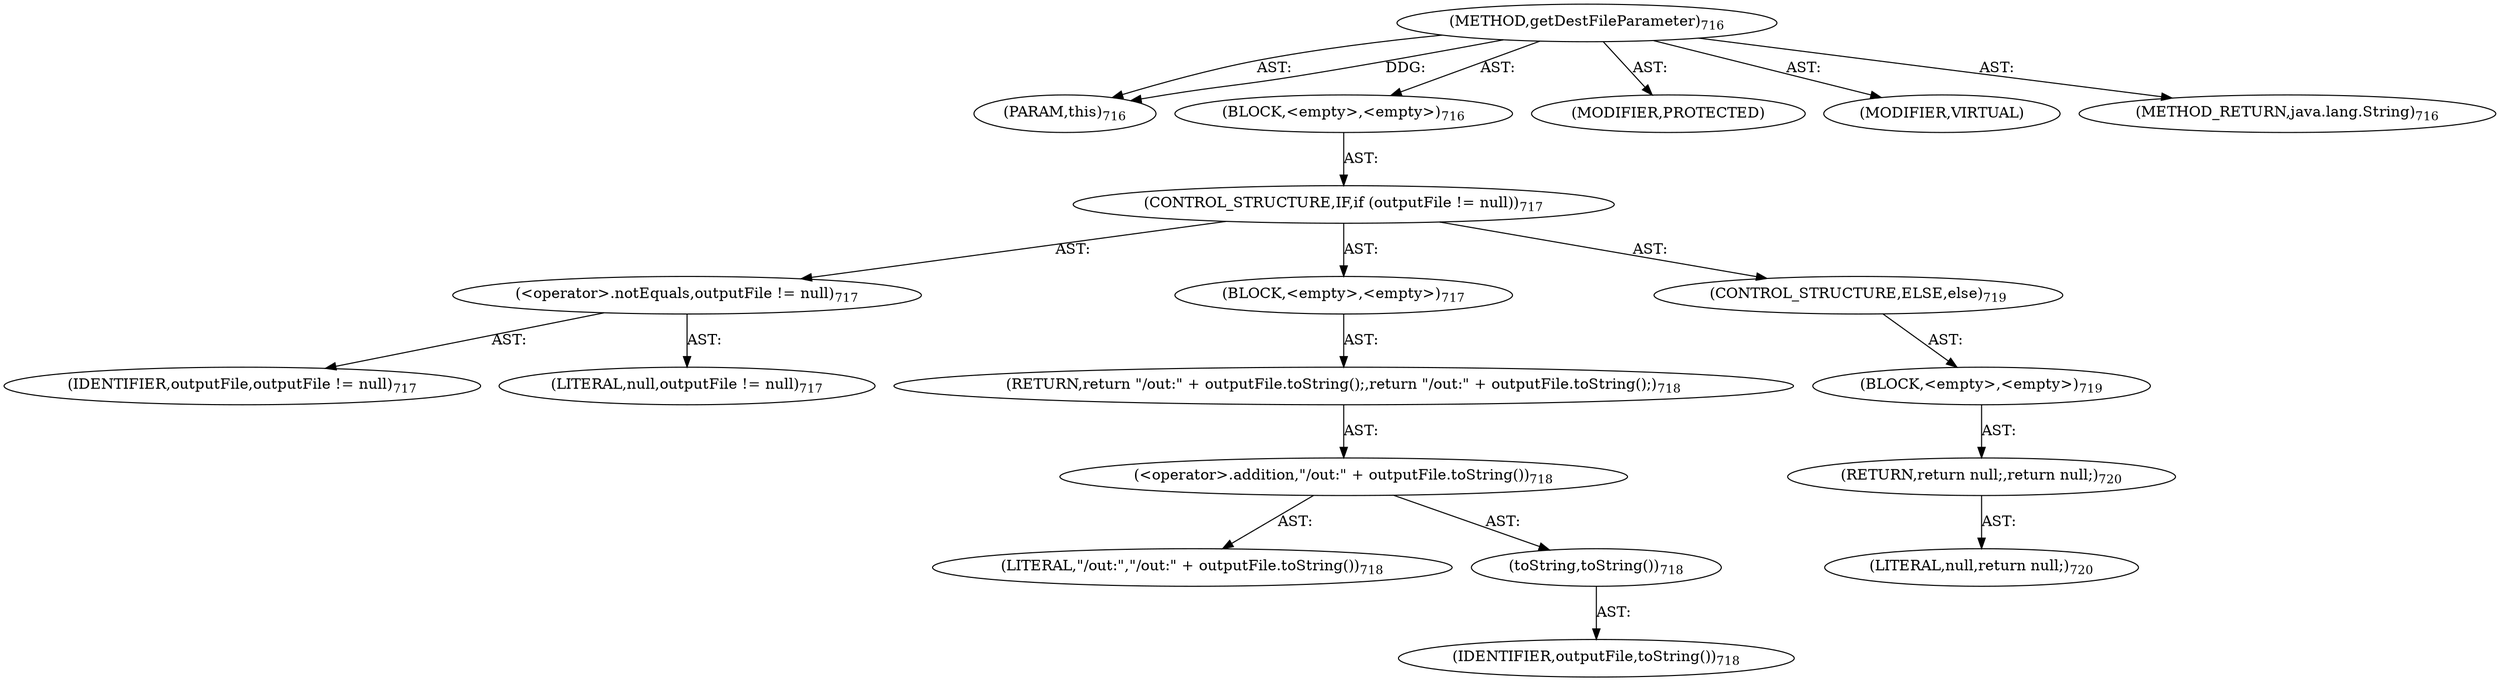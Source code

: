 digraph "getDestFileParameter" {  
"111669149737" [label = <(METHOD,getDestFileParameter)<SUB>716</SUB>> ]
"115964117059" [label = <(PARAM,this)<SUB>716</SUB>> ]
"25769803843" [label = <(BLOCK,&lt;empty&gt;,&lt;empty&gt;)<SUB>716</SUB>> ]
"47244640280" [label = <(CONTROL_STRUCTURE,IF,if (outputFile != null))<SUB>717</SUB>> ]
"30064771272" [label = <(&lt;operator&gt;.notEquals,outputFile != null)<SUB>717</SUB>> ]
"68719476903" [label = <(IDENTIFIER,outputFile,outputFile != null)<SUB>717</SUB>> ]
"90194313278" [label = <(LITERAL,null,outputFile != null)<SUB>717</SUB>> ]
"25769803844" [label = <(BLOCK,&lt;empty&gt;,&lt;empty&gt;)<SUB>717</SUB>> ]
"146028888096" [label = <(RETURN,return &quot;/out:&quot; + outputFile.toString();,return &quot;/out:&quot; + outputFile.toString();)<SUB>718</SUB>> ]
"30064771273" [label = <(&lt;operator&gt;.addition,&quot;/out:&quot; + outputFile.toString())<SUB>718</SUB>> ]
"90194313279" [label = <(LITERAL,&quot;/out:&quot;,&quot;/out:&quot; + outputFile.toString())<SUB>718</SUB>> ]
"30064771274" [label = <(toString,toString())<SUB>718</SUB>> ]
"68719476904" [label = <(IDENTIFIER,outputFile,toString())<SUB>718</SUB>> ]
"47244640281" [label = <(CONTROL_STRUCTURE,ELSE,else)<SUB>719</SUB>> ]
"25769803845" [label = <(BLOCK,&lt;empty&gt;,&lt;empty&gt;)<SUB>719</SUB>> ]
"146028888097" [label = <(RETURN,return null;,return null;)<SUB>720</SUB>> ]
"90194313280" [label = <(LITERAL,null,return null;)<SUB>720</SUB>> ]
"133143986281" [label = <(MODIFIER,PROTECTED)> ]
"133143986282" [label = <(MODIFIER,VIRTUAL)> ]
"128849018921" [label = <(METHOD_RETURN,java.lang.String)<SUB>716</SUB>> ]
  "111669149737" -> "115964117059"  [ label = "AST: "] 
  "111669149737" -> "25769803843"  [ label = "AST: "] 
  "111669149737" -> "133143986281"  [ label = "AST: "] 
  "111669149737" -> "133143986282"  [ label = "AST: "] 
  "111669149737" -> "128849018921"  [ label = "AST: "] 
  "25769803843" -> "47244640280"  [ label = "AST: "] 
  "47244640280" -> "30064771272"  [ label = "AST: "] 
  "47244640280" -> "25769803844"  [ label = "AST: "] 
  "47244640280" -> "47244640281"  [ label = "AST: "] 
  "30064771272" -> "68719476903"  [ label = "AST: "] 
  "30064771272" -> "90194313278"  [ label = "AST: "] 
  "25769803844" -> "146028888096"  [ label = "AST: "] 
  "146028888096" -> "30064771273"  [ label = "AST: "] 
  "30064771273" -> "90194313279"  [ label = "AST: "] 
  "30064771273" -> "30064771274"  [ label = "AST: "] 
  "30064771274" -> "68719476904"  [ label = "AST: "] 
  "47244640281" -> "25769803845"  [ label = "AST: "] 
  "25769803845" -> "146028888097"  [ label = "AST: "] 
  "146028888097" -> "90194313280"  [ label = "AST: "] 
  "111669149737" -> "115964117059"  [ label = "DDG: "] 
}
